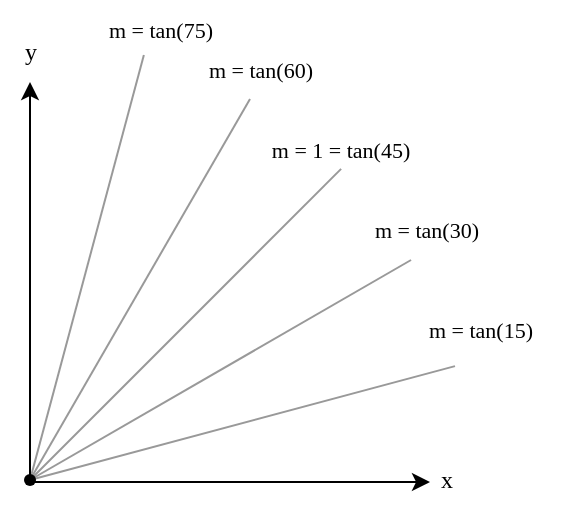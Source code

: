 <mxfile version="28.2.5">
  <diagram name="Page-1" id="gqXE5cYQTpW-kbybbJwH">
    <mxGraphModel dx="690" dy="1827" grid="1" gridSize="10" guides="1" tooltips="1" connect="1" arrows="1" fold="1" page="1" pageScale="1" pageWidth="827" pageHeight="1169" math="0" shadow="0">
      <root>
        <mxCell id="0" />
        <mxCell id="1" parent="0" />
        <mxCell id="n88alifhTt3oK_VPndhT-19" value="" style="verticalLabelPosition=bottom;shadow=0;dashed=0;align=center;html=1;verticalAlign=top;strokeWidth=1;shape=mxgraph.mockup.markup.line;strokeColor=#999999;rotation=-15;direction=west;" vertex="1" parent="1">
          <mxGeometry x="416.25" y="101.53" width="220" height="20" as="geometry" />
        </mxCell>
        <mxCell id="n88alifhTt3oK_VPndhT-20" value="" style="verticalLabelPosition=bottom;shadow=0;dashed=0;align=center;html=1;verticalAlign=top;strokeWidth=1;shape=mxgraph.mockup.markup.line;strokeColor=#999999;rotation=-30;direction=west;" vertex="1" parent="1">
          <mxGeometry x="405.26" y="75" width="220" height="20" as="geometry" />
        </mxCell>
        <mxCell id="n88alifhTt3oK_VPndhT-21" value="" style="verticalLabelPosition=bottom;shadow=0;dashed=0;align=center;html=1;verticalAlign=top;strokeWidth=1;shape=mxgraph.mockup.markup.line;strokeColor=light-dark(#999999,#FFFFFF);rotation=-45;direction=west;" vertex="1" parent="1">
          <mxGeometry x="387.78" y="52.22" width="220" height="20" as="geometry" />
        </mxCell>
        <mxCell id="n88alifhTt3oK_VPndhT-27" value="" style="verticalLabelPosition=bottom;shadow=0;dashed=0;align=center;html=1;verticalAlign=top;strokeWidth=1;shape=mxgraph.mockup.markup.line;strokeColor=#999999;rotation=-60;direction=west;" vertex="1" parent="1">
          <mxGeometry x="365" y="34.74" width="220" height="20" as="geometry" />
        </mxCell>
        <mxCell id="n88alifhTt3oK_VPndhT-28" value="" style="verticalLabelPosition=bottom;shadow=0;dashed=0;align=center;html=1;verticalAlign=top;strokeWidth=1;shape=mxgraph.mockup.markup.line;strokeColor=#999999;rotation=-75;direction=west;" vertex="1" parent="1">
          <mxGeometry x="338.47" y="23.75" width="220" height="20" as="geometry" />
        </mxCell>
        <mxCell id="n88alifhTt3oK_VPndhT-1" value="" style="group" vertex="1" connectable="0" parent="1">
          <mxGeometry x="405" y="-89" width="253" height="244" as="geometry" />
        </mxCell>
        <mxCell id="n88alifhTt3oK_VPndhT-2" value="" style="endArrow=classic;html=1;rounded=0;strokeColor=light-dark(#000000,#FF3333);" edge="1" parent="n88alifhTt3oK_VPndhT-1">
          <mxGeometry width="50" height="50" relative="1" as="geometry">
            <mxPoint x="15" y="230" as="sourcePoint" />
            <mxPoint x="15" y="30" as="targetPoint" />
          </mxGeometry>
        </mxCell>
        <mxCell id="n88alifhTt3oK_VPndhT-3" value="" style="endArrow=classic;html=1;rounded=0;fillColor=#a20025;strokeColor=light-dark(#000000,#3333FF);" edge="1" parent="n88alifhTt3oK_VPndhT-1">
          <mxGeometry width="50" height="50" relative="1" as="geometry">
            <mxPoint x="15" y="230" as="sourcePoint" />
            <mxPoint x="215" y="230" as="targetPoint" />
          </mxGeometry>
        </mxCell>
        <mxCell id="n88alifhTt3oK_VPndhT-4" value="&lt;font style=&quot;color: light-dark(rgb(0, 0, 0), rgb(51, 51, 255));&quot; face=&quot;Times New Roman&quot;&gt;x&lt;/font&gt;" style="text;html=1;align=center;verticalAlign=middle;resizable=0;points=[];autosize=1;strokeColor=none;fillColor=none;" vertex="1" parent="n88alifhTt3oK_VPndhT-1">
          <mxGeometry x="208" y="214" width="30" height="30" as="geometry" />
        </mxCell>
        <mxCell id="n88alifhTt3oK_VPndhT-5" value="&lt;font style=&quot;color: light-dark(rgb(0, 0, 0), rgb(255, 51, 51));&quot; face=&quot;Times New Roman&quot;&gt;y&lt;/font&gt;" style="text;html=1;align=center;verticalAlign=middle;resizable=0;points=[];autosize=1;strokeColor=none;fillColor=none;" vertex="1" parent="n88alifhTt3oK_VPndhT-1">
          <mxGeometry width="30" height="30" as="geometry" />
        </mxCell>
        <mxCell id="n88alifhTt3oK_VPndhT-6" value="" style="shape=waypoint;sketch=0;size=6;pointerEvents=1;points=[];fillColor=none;resizable=0;rotatable=0;perimeter=centerPerimeter;snapToPoint=1;" vertex="1" parent="n88alifhTt3oK_VPndhT-1">
          <mxGeometry x="5" y="219" width="20" height="20" as="geometry" />
        </mxCell>
        <mxCell id="n88alifhTt3oK_VPndhT-35" value="&lt;font face=&quot;Times New Roman&quot;&gt;m = 1&amp;nbsp;= tan(45)&lt;/font&gt;" style="text;html=1;align=center;verticalAlign=middle;resizable=0;points=[];autosize=1;strokeColor=none;fillColor=none;fontSize=11;" vertex="1" parent="n88alifhTt3oK_VPndhT-1">
          <mxGeometry x="125" y="49" width="90" height="30" as="geometry" />
        </mxCell>
        <mxCell id="n88alifhTt3oK_VPndhT-36" value="&lt;font face=&quot;Times New Roman&quot; style=&quot;color: light-dark(rgb(0, 0, 0), rgb(179, 179, 179));&quot;&gt;m = tan(60)&lt;/font&gt;" style="text;html=1;align=center;verticalAlign=middle;resizable=0;points=[];autosize=1;strokeColor=none;fillColor=none;fontSize=11;" vertex="1" parent="n88alifhTt3oK_VPndhT-1">
          <mxGeometry x="90" y="9" width="80" height="30" as="geometry" />
        </mxCell>
        <mxCell id="n88alifhTt3oK_VPndhT-46" value="&lt;font face=&quot;Times New Roman&quot; style=&quot;color: light-dark(rgb(0, 0, 0), rgb(179, 179, 179));&quot;&gt;m = tan(30)&lt;/font&gt;" style="text;html=1;align=center;verticalAlign=middle;resizable=0;points=[];autosize=1;strokeColor=none;fillColor=none;fontSize=11;" vertex="1" parent="n88alifhTt3oK_VPndhT-1">
          <mxGeometry x="173" y="89" width="80" height="30" as="geometry" />
        </mxCell>
        <mxCell id="n88alifhTt3oK_VPndhT-45" value="&lt;font face=&quot;Times New Roman&quot; style=&quot;color: light-dark(rgb(0, 0, 0), rgb(179, 179, 179));&quot;&gt;m = tan(75)&lt;/font&gt;" style="text;html=1;align=center;verticalAlign=middle;resizable=0;points=[];autosize=1;strokeColor=none;fillColor=none;fontSize=11;" vertex="1" parent="1">
          <mxGeometry x="445" y="-100" width="80" height="30" as="geometry" />
        </mxCell>
        <mxCell id="n88alifhTt3oK_VPndhT-47" value="&lt;font face=&quot;Times New Roman&quot; style=&quot;color: light-dark(rgb(0, 0, 0), rgb(179, 179, 179));&quot;&gt;m = tan(15)&lt;/font&gt;" style="text;html=1;align=center;verticalAlign=middle;resizable=0;points=[];autosize=1;strokeColor=none;fillColor=none;fontSize=11;" vertex="1" parent="1">
          <mxGeometry x="605" y="50" width="80" height="30" as="geometry" />
        </mxCell>
      </root>
    </mxGraphModel>
  </diagram>
</mxfile>
